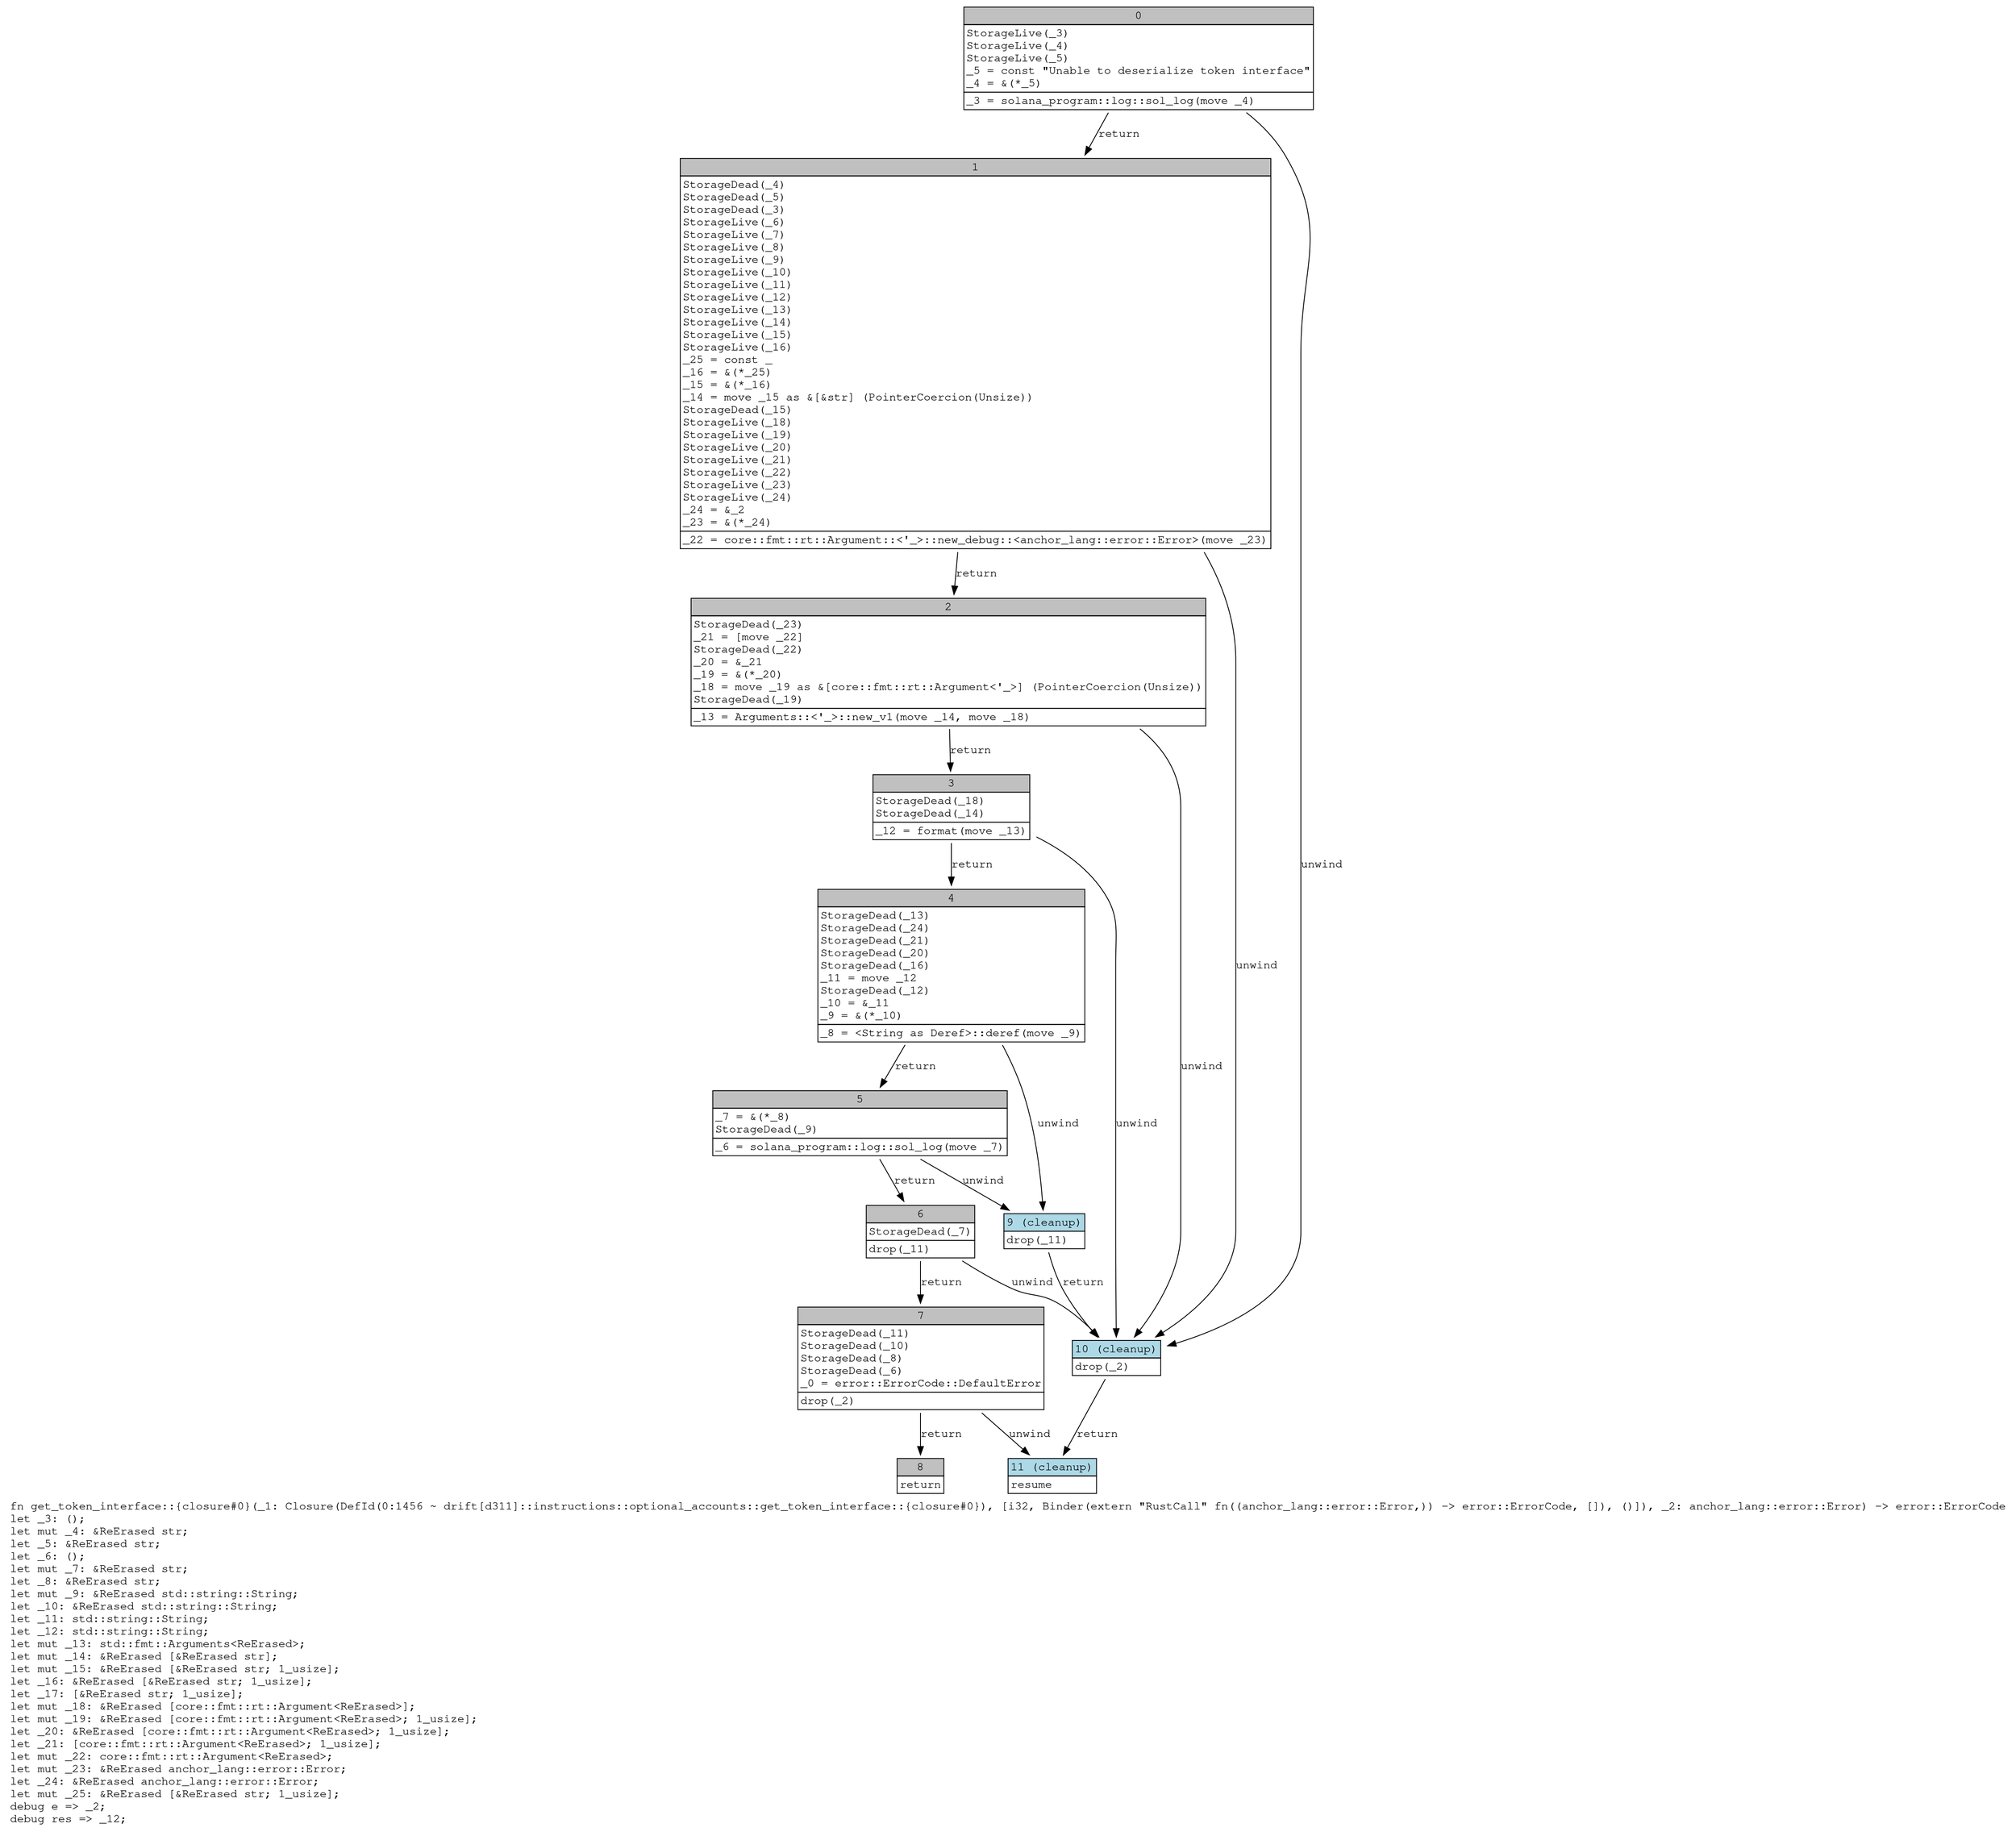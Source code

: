 digraph Mir_0_1456 {
    graph [fontname="Courier, monospace"];
    node [fontname="Courier, monospace"];
    edge [fontname="Courier, monospace"];
    label=<fn get_token_interface::{closure#0}(_1: Closure(DefId(0:1456 ~ drift[d311]::instructions::optional_accounts::get_token_interface::{closure#0}), [i32, Binder(extern &quot;RustCall&quot; fn((anchor_lang::error::Error,)) -&gt; error::ErrorCode, []), ()]), _2: anchor_lang::error::Error) -&gt; error::ErrorCode<br align="left"/>let _3: ();<br align="left"/>let mut _4: &amp;ReErased str;<br align="left"/>let _5: &amp;ReErased str;<br align="left"/>let _6: ();<br align="left"/>let mut _7: &amp;ReErased str;<br align="left"/>let _8: &amp;ReErased str;<br align="left"/>let mut _9: &amp;ReErased std::string::String;<br align="left"/>let _10: &amp;ReErased std::string::String;<br align="left"/>let _11: std::string::String;<br align="left"/>let _12: std::string::String;<br align="left"/>let mut _13: std::fmt::Arguments&lt;ReErased&gt;;<br align="left"/>let mut _14: &amp;ReErased [&amp;ReErased str];<br align="left"/>let mut _15: &amp;ReErased [&amp;ReErased str; 1_usize];<br align="left"/>let _16: &amp;ReErased [&amp;ReErased str; 1_usize];<br align="left"/>let _17: [&amp;ReErased str; 1_usize];<br align="left"/>let mut _18: &amp;ReErased [core::fmt::rt::Argument&lt;ReErased&gt;];<br align="left"/>let mut _19: &amp;ReErased [core::fmt::rt::Argument&lt;ReErased&gt;; 1_usize];<br align="left"/>let _20: &amp;ReErased [core::fmt::rt::Argument&lt;ReErased&gt;; 1_usize];<br align="left"/>let _21: [core::fmt::rt::Argument&lt;ReErased&gt;; 1_usize];<br align="left"/>let mut _22: core::fmt::rt::Argument&lt;ReErased&gt;;<br align="left"/>let mut _23: &amp;ReErased anchor_lang::error::Error;<br align="left"/>let _24: &amp;ReErased anchor_lang::error::Error;<br align="left"/>let mut _25: &amp;ReErased [&amp;ReErased str; 1_usize];<br align="left"/>debug e =&gt; _2;<br align="left"/>debug res =&gt; _12;<br align="left"/>>;
    bb0__0_1456 [shape="none", label=<<table border="0" cellborder="1" cellspacing="0"><tr><td bgcolor="gray" align="center" colspan="1">0</td></tr><tr><td align="left" balign="left">StorageLive(_3)<br/>StorageLive(_4)<br/>StorageLive(_5)<br/>_5 = const &quot;Unable to deserialize token interface&quot;<br/>_4 = &amp;(*_5)<br/></td></tr><tr><td align="left">_3 = solana_program::log::sol_log(move _4)</td></tr></table>>];
    bb1__0_1456 [shape="none", label=<<table border="0" cellborder="1" cellspacing="0"><tr><td bgcolor="gray" align="center" colspan="1">1</td></tr><tr><td align="left" balign="left">StorageDead(_4)<br/>StorageDead(_5)<br/>StorageDead(_3)<br/>StorageLive(_6)<br/>StorageLive(_7)<br/>StorageLive(_8)<br/>StorageLive(_9)<br/>StorageLive(_10)<br/>StorageLive(_11)<br/>StorageLive(_12)<br/>StorageLive(_13)<br/>StorageLive(_14)<br/>StorageLive(_15)<br/>StorageLive(_16)<br/>_25 = const _<br/>_16 = &amp;(*_25)<br/>_15 = &amp;(*_16)<br/>_14 = move _15 as &amp;[&amp;str] (PointerCoercion(Unsize))<br/>StorageDead(_15)<br/>StorageLive(_18)<br/>StorageLive(_19)<br/>StorageLive(_20)<br/>StorageLive(_21)<br/>StorageLive(_22)<br/>StorageLive(_23)<br/>StorageLive(_24)<br/>_24 = &amp;_2<br/>_23 = &amp;(*_24)<br/></td></tr><tr><td align="left">_22 = core::fmt::rt::Argument::&lt;'_&gt;::new_debug::&lt;anchor_lang::error::Error&gt;(move _23)</td></tr></table>>];
    bb2__0_1456 [shape="none", label=<<table border="0" cellborder="1" cellspacing="0"><tr><td bgcolor="gray" align="center" colspan="1">2</td></tr><tr><td align="left" balign="left">StorageDead(_23)<br/>_21 = [move _22]<br/>StorageDead(_22)<br/>_20 = &amp;_21<br/>_19 = &amp;(*_20)<br/>_18 = move _19 as &amp;[core::fmt::rt::Argument&lt;'_&gt;] (PointerCoercion(Unsize))<br/>StorageDead(_19)<br/></td></tr><tr><td align="left">_13 = Arguments::&lt;'_&gt;::new_v1(move _14, move _18)</td></tr></table>>];
    bb3__0_1456 [shape="none", label=<<table border="0" cellborder="1" cellspacing="0"><tr><td bgcolor="gray" align="center" colspan="1">3</td></tr><tr><td align="left" balign="left">StorageDead(_18)<br/>StorageDead(_14)<br/></td></tr><tr><td align="left">_12 = format(move _13)</td></tr></table>>];
    bb4__0_1456 [shape="none", label=<<table border="0" cellborder="1" cellspacing="0"><tr><td bgcolor="gray" align="center" colspan="1">4</td></tr><tr><td align="left" balign="left">StorageDead(_13)<br/>StorageDead(_24)<br/>StorageDead(_21)<br/>StorageDead(_20)<br/>StorageDead(_16)<br/>_11 = move _12<br/>StorageDead(_12)<br/>_10 = &amp;_11<br/>_9 = &amp;(*_10)<br/></td></tr><tr><td align="left">_8 = &lt;String as Deref&gt;::deref(move _9)</td></tr></table>>];
    bb5__0_1456 [shape="none", label=<<table border="0" cellborder="1" cellspacing="0"><tr><td bgcolor="gray" align="center" colspan="1">5</td></tr><tr><td align="left" balign="left">_7 = &amp;(*_8)<br/>StorageDead(_9)<br/></td></tr><tr><td align="left">_6 = solana_program::log::sol_log(move _7)</td></tr></table>>];
    bb6__0_1456 [shape="none", label=<<table border="0" cellborder="1" cellspacing="0"><tr><td bgcolor="gray" align="center" colspan="1">6</td></tr><tr><td align="left" balign="left">StorageDead(_7)<br/></td></tr><tr><td align="left">drop(_11)</td></tr></table>>];
    bb7__0_1456 [shape="none", label=<<table border="0" cellborder="1" cellspacing="0"><tr><td bgcolor="gray" align="center" colspan="1">7</td></tr><tr><td align="left" balign="left">StorageDead(_11)<br/>StorageDead(_10)<br/>StorageDead(_8)<br/>StorageDead(_6)<br/>_0 = error::ErrorCode::DefaultError<br/></td></tr><tr><td align="left">drop(_2)</td></tr></table>>];
    bb8__0_1456 [shape="none", label=<<table border="0" cellborder="1" cellspacing="0"><tr><td bgcolor="gray" align="center" colspan="1">8</td></tr><tr><td align="left">return</td></tr></table>>];
    bb9__0_1456 [shape="none", label=<<table border="0" cellborder="1" cellspacing="0"><tr><td bgcolor="lightblue" align="center" colspan="1">9 (cleanup)</td></tr><tr><td align="left">drop(_11)</td></tr></table>>];
    bb10__0_1456 [shape="none", label=<<table border="0" cellborder="1" cellspacing="0"><tr><td bgcolor="lightblue" align="center" colspan="1">10 (cleanup)</td></tr><tr><td align="left">drop(_2)</td></tr></table>>];
    bb11__0_1456 [shape="none", label=<<table border="0" cellborder="1" cellspacing="0"><tr><td bgcolor="lightblue" align="center" colspan="1">11 (cleanup)</td></tr><tr><td align="left">resume</td></tr></table>>];
    bb0__0_1456 -> bb1__0_1456 [label="return"];
    bb0__0_1456 -> bb10__0_1456 [label="unwind"];
    bb1__0_1456 -> bb2__0_1456 [label="return"];
    bb1__0_1456 -> bb10__0_1456 [label="unwind"];
    bb2__0_1456 -> bb3__0_1456 [label="return"];
    bb2__0_1456 -> bb10__0_1456 [label="unwind"];
    bb3__0_1456 -> bb4__0_1456 [label="return"];
    bb3__0_1456 -> bb10__0_1456 [label="unwind"];
    bb4__0_1456 -> bb5__0_1456 [label="return"];
    bb4__0_1456 -> bb9__0_1456 [label="unwind"];
    bb5__0_1456 -> bb6__0_1456 [label="return"];
    bb5__0_1456 -> bb9__0_1456 [label="unwind"];
    bb6__0_1456 -> bb7__0_1456 [label="return"];
    bb6__0_1456 -> bb10__0_1456 [label="unwind"];
    bb7__0_1456 -> bb8__0_1456 [label="return"];
    bb7__0_1456 -> bb11__0_1456 [label="unwind"];
    bb9__0_1456 -> bb10__0_1456 [label="return"];
    bb10__0_1456 -> bb11__0_1456 [label="return"];
}
